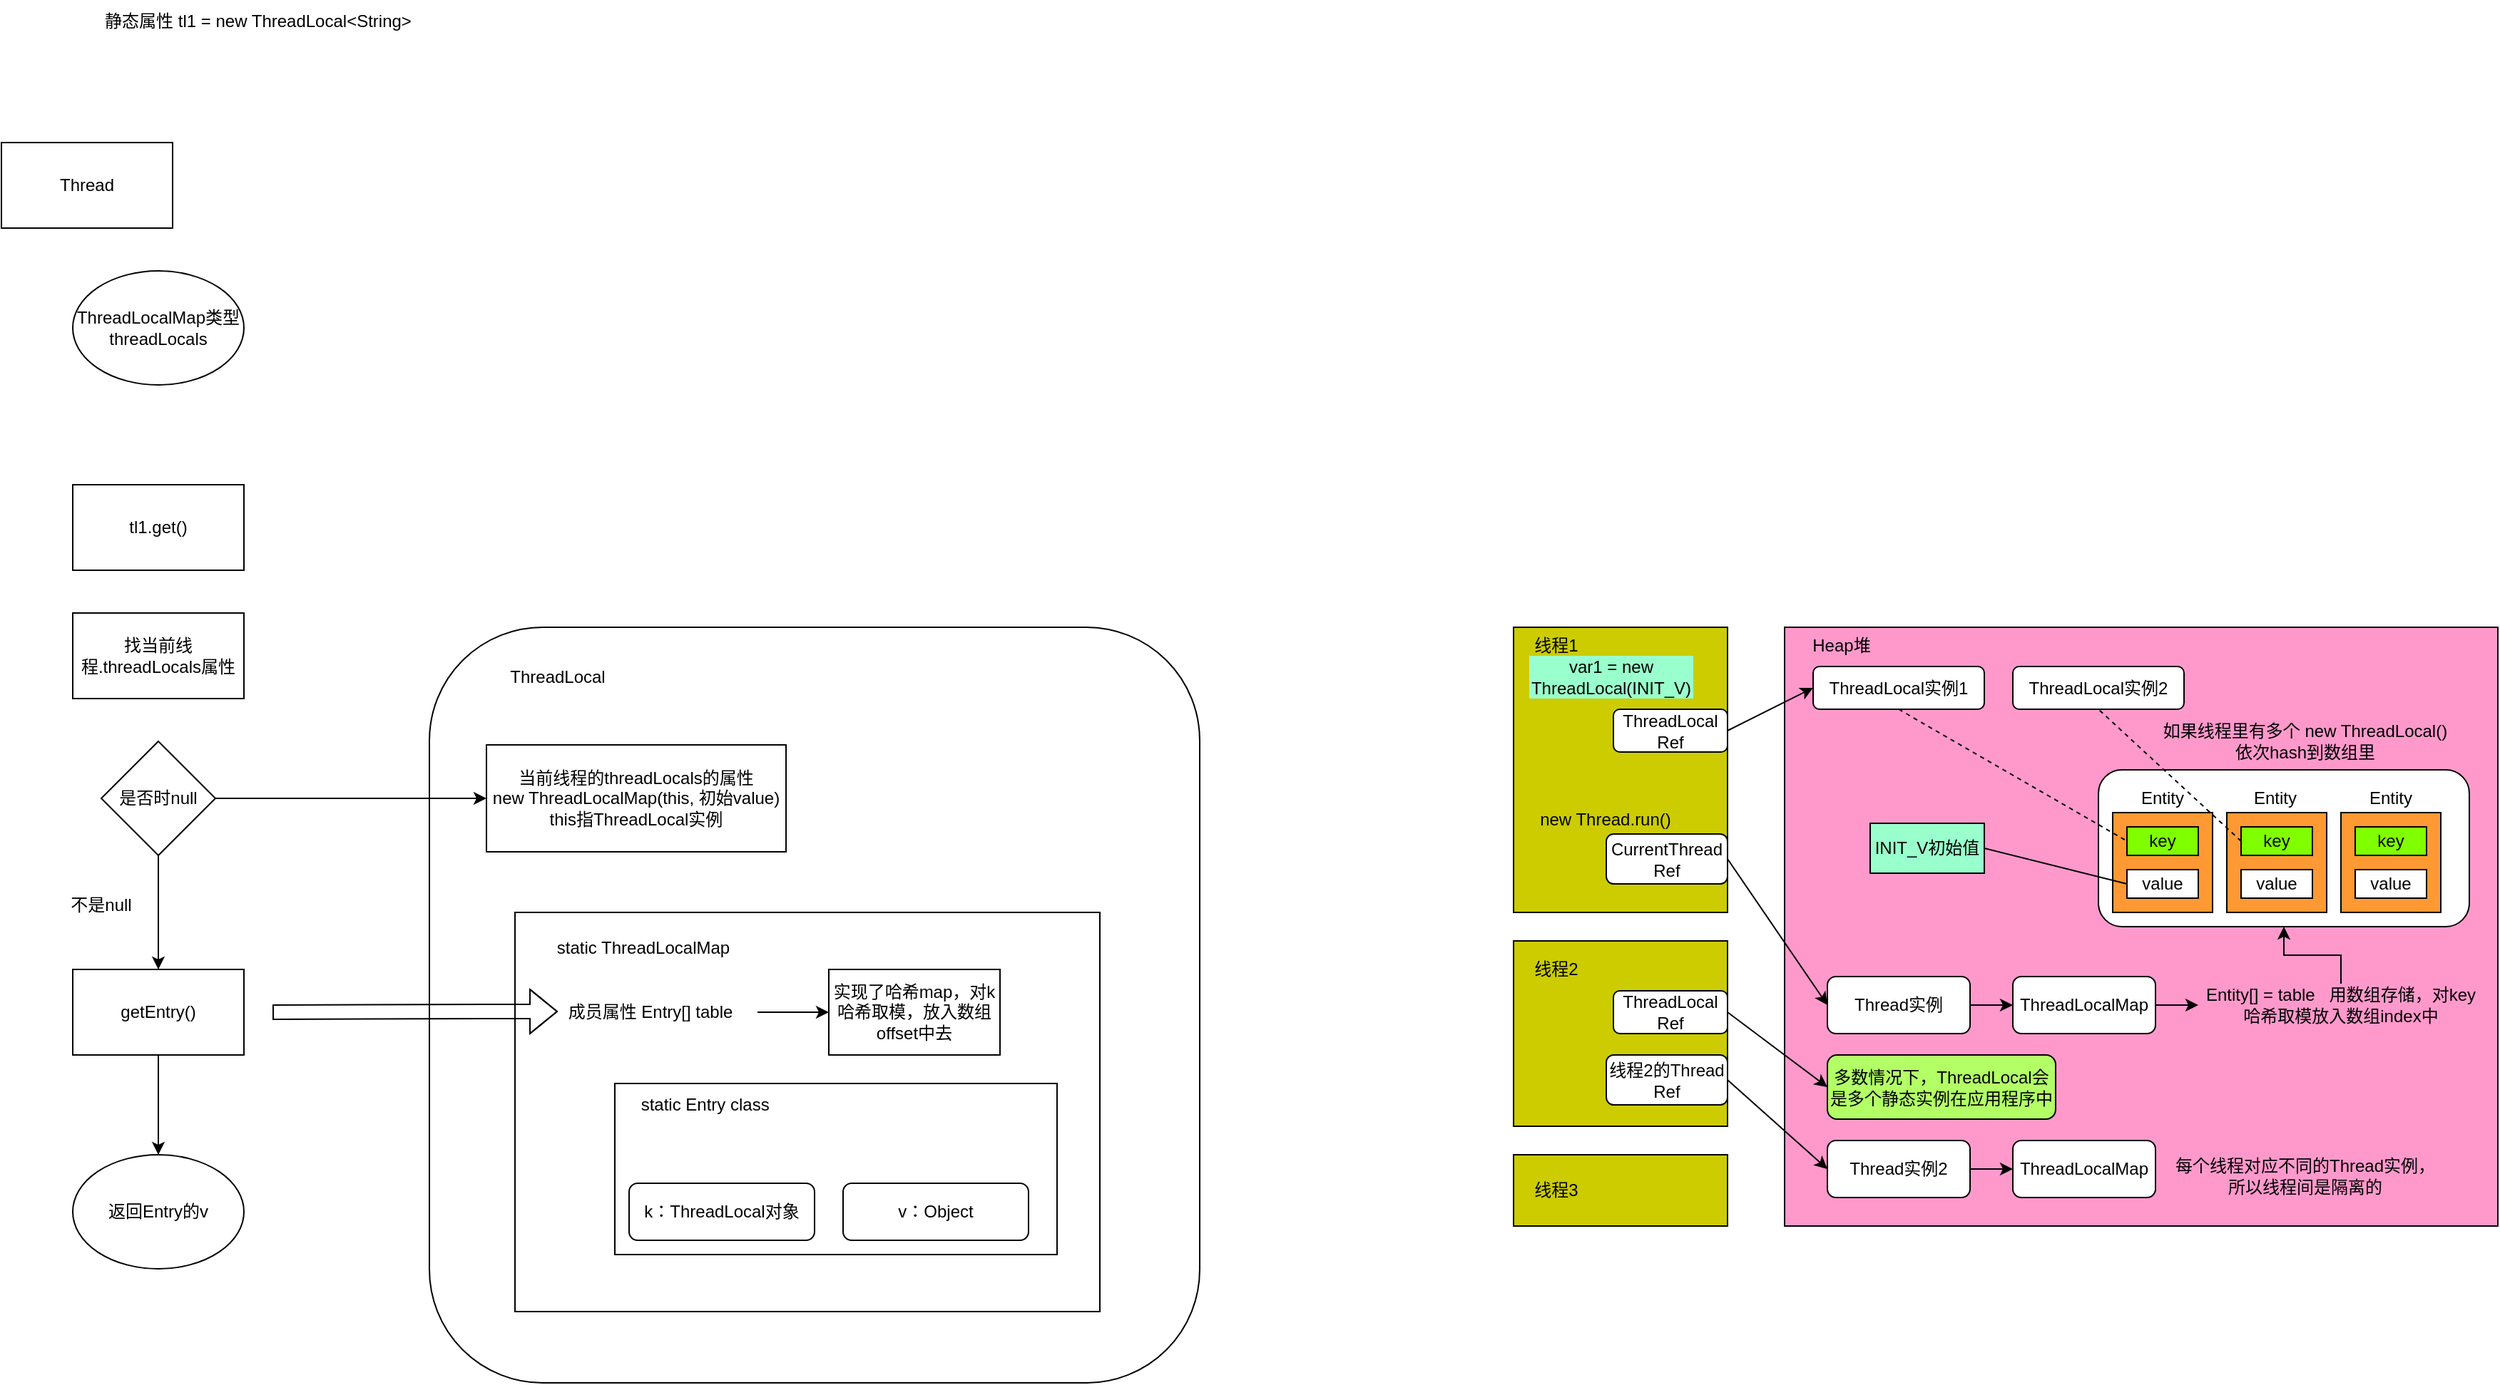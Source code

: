 <mxfile version="24.6.4" type="github">
  <diagram name="第 1 页" id="ozlCW-Ee5-HFpllsYa1k">
    <mxGraphModel dx="1194" dy="562" grid="1" gridSize="10" guides="1" tooltips="1" connect="1" arrows="1" fold="1" page="1" pageScale="1" pageWidth="827" pageHeight="1169" math="0" shadow="0">
      <root>
        <mxCell id="0" />
        <mxCell id="1" parent="0" />
        <mxCell id="L0zeIL_IlN0LuXFVjX9a-34" value="" style="rounded=0;whiteSpace=wrap;html=1;fillColor=#FF99CC;" vertex="1" parent="1">
          <mxGeometry x="1420" y="820" width="500" height="420" as="geometry" />
        </mxCell>
        <mxCell id="L0zeIL_IlN0LuXFVjX9a-5" value="" style="rounded=1;whiteSpace=wrap;html=1;" vertex="1" parent="1">
          <mxGeometry x="470" y="820" width="540" height="530" as="geometry" />
        </mxCell>
        <mxCell id="L0zeIL_IlN0LuXFVjX9a-1" value="Thread" style="rounded=0;whiteSpace=wrap;html=1;" vertex="1" parent="1">
          <mxGeometry x="170" y="480" width="120" height="60" as="geometry" />
        </mxCell>
        <mxCell id="L0zeIL_IlN0LuXFVjX9a-2" value="&lt;div&gt;ThreadLocalMap类型&lt;br&gt;&lt;/div&gt;threadLocals" style="ellipse;whiteSpace=wrap;html=1;" vertex="1" parent="1">
          <mxGeometry x="220" y="570" width="120" height="80" as="geometry" />
        </mxCell>
        <mxCell id="L0zeIL_IlN0LuXFVjX9a-3" value="" style="rounded=0;whiteSpace=wrap;html=1;" vertex="1" parent="1">
          <mxGeometry x="530" y="1020" width="410" height="280" as="geometry" />
        </mxCell>
        <mxCell id="L0zeIL_IlN0LuXFVjX9a-6" value="ThreadLocal" style="text;html=1;align=center;verticalAlign=middle;whiteSpace=wrap;rounded=0;" vertex="1" parent="1">
          <mxGeometry x="530" y="840" width="60" height="30" as="geometry" />
        </mxCell>
        <mxCell id="L0zeIL_IlN0LuXFVjX9a-7" value="静态属性 tl1 = new ThreadLocal&amp;lt;String&amp;gt;" style="text;html=1;align=center;verticalAlign=middle;whiteSpace=wrap;rounded=0;" vertex="1" parent="1">
          <mxGeometry x="230" y="380" width="240" height="30" as="geometry" />
        </mxCell>
        <mxCell id="L0zeIL_IlN0LuXFVjX9a-8" value="tl1.get()" style="rounded=0;whiteSpace=wrap;html=1;" vertex="1" parent="1">
          <mxGeometry x="220" y="720" width="120" height="60" as="geometry" />
        </mxCell>
        <mxCell id="L0zeIL_IlN0LuXFVjX9a-9" value="找当前线程.threadLocals属性" style="rounded=0;whiteSpace=wrap;html=1;" vertex="1" parent="1">
          <mxGeometry x="220" y="810" width="120" height="60" as="geometry" />
        </mxCell>
        <mxCell id="L0zeIL_IlN0LuXFVjX9a-13" style="edgeStyle=orthogonalEdgeStyle;rounded=0;orthogonalLoop=1;jettySize=auto;html=1;entryX=0.5;entryY=0;entryDx=0;entryDy=0;" edge="1" parent="1" source="L0zeIL_IlN0LuXFVjX9a-10" target="L0zeIL_IlN0LuXFVjX9a-12">
          <mxGeometry relative="1" as="geometry" />
        </mxCell>
        <mxCell id="L0zeIL_IlN0LuXFVjX9a-15" value="" style="edgeStyle=orthogonalEdgeStyle;rounded=0;orthogonalLoop=1;jettySize=auto;html=1;" edge="1" parent="1" source="L0zeIL_IlN0LuXFVjX9a-10" target="L0zeIL_IlN0LuXFVjX9a-14">
          <mxGeometry relative="1" as="geometry" />
        </mxCell>
        <mxCell id="L0zeIL_IlN0LuXFVjX9a-10" value="是否时null" style="rhombus;whiteSpace=wrap;html=1;" vertex="1" parent="1">
          <mxGeometry x="240" y="900" width="80" height="80" as="geometry" />
        </mxCell>
        <mxCell id="L0zeIL_IlN0LuXFVjX9a-28" style="edgeStyle=orthogonalEdgeStyle;rounded=0;orthogonalLoop=1;jettySize=auto;html=1;entryX=0.5;entryY=0;entryDx=0;entryDy=0;" edge="1" parent="1" source="L0zeIL_IlN0LuXFVjX9a-12" target="L0zeIL_IlN0LuXFVjX9a-29">
          <mxGeometry relative="1" as="geometry">
            <mxPoint x="280" y="1210" as="targetPoint" />
          </mxGeometry>
        </mxCell>
        <mxCell id="L0zeIL_IlN0LuXFVjX9a-12" value="getEntry()" style="rounded=0;whiteSpace=wrap;html=1;" vertex="1" parent="1">
          <mxGeometry x="220" y="1060" width="120" height="60" as="geometry" />
        </mxCell>
        <mxCell id="L0zeIL_IlN0LuXFVjX9a-14" value="当前线程的threadLocals的属性&lt;div&gt;new ThreadLocalMap(this, 初始value)&lt;/div&gt;&lt;div&gt;this指ThreadLocal实例&lt;/div&gt;" style="whiteSpace=wrap;html=1;" vertex="1" parent="1">
          <mxGeometry x="510" y="902.5" width="210" height="75" as="geometry" />
        </mxCell>
        <mxCell id="L0zeIL_IlN0LuXFVjX9a-16" value="不是null" style="text;html=1;align=center;verticalAlign=middle;whiteSpace=wrap;rounded=0;" vertex="1" parent="1">
          <mxGeometry x="210" y="1000" width="60" height="30" as="geometry" />
        </mxCell>
        <mxCell id="L0zeIL_IlN0LuXFVjX9a-17" value="static ThreadLocalMap" style="text;html=1;align=center;verticalAlign=middle;whiteSpace=wrap;rounded=0;" vertex="1" parent="1">
          <mxGeometry x="540" y="1030" width="160" height="30" as="geometry" />
        </mxCell>
        <mxCell id="L0zeIL_IlN0LuXFVjX9a-18" value="" style="rounded=0;whiteSpace=wrap;html=1;" vertex="1" parent="1">
          <mxGeometry x="600" y="1140" width="310" height="120" as="geometry" />
        </mxCell>
        <mxCell id="L0zeIL_IlN0LuXFVjX9a-25" value="" style="edgeStyle=orthogonalEdgeStyle;rounded=0;orthogonalLoop=1;jettySize=auto;html=1;" edge="1" parent="1" source="L0zeIL_IlN0LuXFVjX9a-19" target="L0zeIL_IlN0LuXFVjX9a-24">
          <mxGeometry relative="1" as="geometry" />
        </mxCell>
        <mxCell id="L0zeIL_IlN0LuXFVjX9a-19" value="成员属性 Entry[] table" style="text;html=1;align=center;verticalAlign=middle;whiteSpace=wrap;rounded=0;" vertex="1" parent="1">
          <mxGeometry x="550" y="1075" width="150" height="30" as="geometry" />
        </mxCell>
        <mxCell id="L0zeIL_IlN0LuXFVjX9a-20" value="static Entry class&amp;nbsp;" style="text;html=1;align=center;verticalAlign=middle;whiteSpace=wrap;rounded=0;" vertex="1" parent="1">
          <mxGeometry x="600" y="1140" width="130" height="30" as="geometry" />
        </mxCell>
        <mxCell id="L0zeIL_IlN0LuXFVjX9a-21" value="k：ThreadLocal对象" style="rounded=1;whiteSpace=wrap;html=1;" vertex="1" parent="1">
          <mxGeometry x="610" y="1210" width="130" height="40" as="geometry" />
        </mxCell>
        <mxCell id="L0zeIL_IlN0LuXFVjX9a-23" value="v：Object" style="rounded=1;whiteSpace=wrap;html=1;" vertex="1" parent="1">
          <mxGeometry x="760" y="1210" width="130" height="40" as="geometry" />
        </mxCell>
        <mxCell id="L0zeIL_IlN0LuXFVjX9a-24" value="实现了哈希map，对k哈希取模，放入数组offset中去" style="whiteSpace=wrap;html=1;" vertex="1" parent="1">
          <mxGeometry x="750" y="1060" width="120" height="60" as="geometry" />
        </mxCell>
        <mxCell id="L0zeIL_IlN0LuXFVjX9a-27" value="" style="shape=flexArrow;endArrow=classic;html=1;rounded=0;" edge="1" parent="1">
          <mxGeometry width="50" height="50" relative="1" as="geometry">
            <mxPoint x="360" y="1090" as="sourcePoint" />
            <mxPoint x="560" y="1089.5" as="targetPoint" />
            <Array as="points">
              <mxPoint x="510" y="1089.5" />
            </Array>
          </mxGeometry>
        </mxCell>
        <mxCell id="L0zeIL_IlN0LuXFVjX9a-29" value="返回Entry的v" style="ellipse;whiteSpace=wrap;html=1;" vertex="1" parent="1">
          <mxGeometry x="220" y="1190" width="120" height="80" as="geometry" />
        </mxCell>
        <mxCell id="L0zeIL_IlN0LuXFVjX9a-30" value="" style="rounded=0;whiteSpace=wrap;html=1;fillColor=#CCCC00;" vertex="1" parent="1">
          <mxGeometry x="1230" y="820" width="150" height="200" as="geometry" />
        </mxCell>
        <mxCell id="L0zeIL_IlN0LuXFVjX9a-40" style="rounded=0;orthogonalLoop=1;jettySize=auto;html=1;entryX=0;entryY=0.5;entryDx=0;entryDy=0;exitX=1;exitY=0.5;exitDx=0;exitDy=0;" edge="1" parent="1" source="L0zeIL_IlN0LuXFVjX9a-31" target="L0zeIL_IlN0LuXFVjX9a-35">
          <mxGeometry relative="1" as="geometry" />
        </mxCell>
        <mxCell id="L0zeIL_IlN0LuXFVjX9a-31" value="ThreadLocal&lt;div&gt;Ref&lt;/div&gt;" style="rounded=1;whiteSpace=wrap;html=1;" vertex="1" parent="1">
          <mxGeometry x="1300" y="877.5" width="80" height="30" as="geometry" />
        </mxCell>
        <mxCell id="L0zeIL_IlN0LuXFVjX9a-64" style="rounded=0;orthogonalLoop=1;jettySize=auto;html=1;entryX=0;entryY=0.5;entryDx=0;entryDy=0;exitX=1;exitY=0.5;exitDx=0;exitDy=0;" edge="1" parent="1" source="L0zeIL_IlN0LuXFVjX9a-32" target="L0zeIL_IlN0LuXFVjX9a-42">
          <mxGeometry relative="1" as="geometry" />
        </mxCell>
        <mxCell id="L0zeIL_IlN0LuXFVjX9a-32" value="CurrentThread&lt;div&gt;Ref&lt;/div&gt;" style="rounded=1;whiteSpace=wrap;html=1;" vertex="1" parent="1">
          <mxGeometry x="1295" y="965" width="85" height="35" as="geometry" />
        </mxCell>
        <mxCell id="L0zeIL_IlN0LuXFVjX9a-35" value="ThreadLocal实例1" style="rounded=1;whiteSpace=wrap;html=1;" vertex="1" parent="1">
          <mxGeometry x="1440" y="847.5" width="120" height="30" as="geometry" />
        </mxCell>
        <mxCell id="L0zeIL_IlN0LuXFVjX9a-36" value="var1 = new ThreadLocal(INIT_V)" style="text;html=1;align=center;verticalAlign=middle;whiteSpace=wrap;rounded=0;fillColor=#99FFCC;" vertex="1" parent="1">
          <mxGeometry x="1241" y="840" width="115" height="30" as="geometry" />
        </mxCell>
        <mxCell id="L0zeIL_IlN0LuXFVjX9a-37" value="new Thread.run()" style="text;html=1;align=center;verticalAlign=middle;whiteSpace=wrap;rounded=0;" vertex="1" parent="1">
          <mxGeometry x="1241" y="940" width="107" height="30" as="geometry" />
        </mxCell>
        <mxCell id="L0zeIL_IlN0LuXFVjX9a-41" value="ThreadLocal实例2" style="rounded=1;whiteSpace=wrap;html=1;" vertex="1" parent="1">
          <mxGeometry x="1580" y="847.5" width="120" height="30" as="geometry" />
        </mxCell>
        <mxCell id="L0zeIL_IlN0LuXFVjX9a-65" style="edgeStyle=orthogonalEdgeStyle;rounded=0;orthogonalLoop=1;jettySize=auto;html=1;entryX=0;entryY=0.5;entryDx=0;entryDy=0;" edge="1" parent="1" source="L0zeIL_IlN0LuXFVjX9a-42" target="L0zeIL_IlN0LuXFVjX9a-43">
          <mxGeometry relative="1" as="geometry" />
        </mxCell>
        <mxCell id="L0zeIL_IlN0LuXFVjX9a-42" value="Thread实例" style="rounded=1;whiteSpace=wrap;html=1;" vertex="1" parent="1">
          <mxGeometry x="1450" y="1065" width="100" height="40" as="geometry" />
        </mxCell>
        <mxCell id="L0zeIL_IlN0LuXFVjX9a-66" style="edgeStyle=orthogonalEdgeStyle;rounded=0;orthogonalLoop=1;jettySize=auto;html=1;entryX=0;entryY=0.5;entryDx=0;entryDy=0;" edge="1" parent="1" source="L0zeIL_IlN0LuXFVjX9a-43" target="L0zeIL_IlN0LuXFVjX9a-58">
          <mxGeometry relative="1" as="geometry" />
        </mxCell>
        <mxCell id="L0zeIL_IlN0LuXFVjX9a-43" value="ThreadLocalMap" style="rounded=1;whiteSpace=wrap;html=1;" vertex="1" parent="1">
          <mxGeometry x="1580" y="1065" width="100" height="40" as="geometry" />
        </mxCell>
        <mxCell id="L0zeIL_IlN0LuXFVjX9a-54" value="" style="rounded=1;whiteSpace=wrap;html=1;" vertex="1" parent="1">
          <mxGeometry x="1640" y="920" width="260" height="110" as="geometry" />
        </mxCell>
        <mxCell id="L0zeIL_IlN0LuXFVjX9a-44" value="" style="rounded=0;whiteSpace=wrap;html=1;fillColor=#FF9933;" vertex="1" parent="1">
          <mxGeometry x="1650" y="950" width="70" height="70" as="geometry" />
        </mxCell>
        <mxCell id="L0zeIL_IlN0LuXFVjX9a-45" value="key" style="rounded=0;whiteSpace=wrap;html=1;fillColor=#80FF00;" vertex="1" parent="1">
          <mxGeometry x="1660" y="960" width="50" height="20" as="geometry" />
        </mxCell>
        <mxCell id="L0zeIL_IlN0LuXFVjX9a-47" value="value" style="rounded=0;whiteSpace=wrap;html=1;" vertex="1" parent="1">
          <mxGeometry x="1660" y="990" width="50" height="20" as="geometry" />
        </mxCell>
        <mxCell id="L0zeIL_IlN0LuXFVjX9a-48" value="" style="rounded=0;whiteSpace=wrap;html=1;fillColor=#FF9933;" vertex="1" parent="1">
          <mxGeometry x="1730" y="950" width="70" height="70" as="geometry" />
        </mxCell>
        <mxCell id="L0zeIL_IlN0LuXFVjX9a-49" value="key" style="rounded=0;whiteSpace=wrap;html=1;fillColor=#80FF00;" vertex="1" parent="1">
          <mxGeometry x="1740" y="960" width="50" height="20" as="geometry" />
        </mxCell>
        <mxCell id="L0zeIL_IlN0LuXFVjX9a-50" value="value" style="rounded=0;whiteSpace=wrap;html=1;" vertex="1" parent="1">
          <mxGeometry x="1740" y="990" width="50" height="20" as="geometry" />
        </mxCell>
        <mxCell id="L0zeIL_IlN0LuXFVjX9a-51" value="" style="rounded=0;whiteSpace=wrap;html=1;fillColor=#FF9933;" vertex="1" parent="1">
          <mxGeometry x="1810" y="950" width="70" height="70" as="geometry" />
        </mxCell>
        <mxCell id="L0zeIL_IlN0LuXFVjX9a-52" value="key" style="rounded=0;whiteSpace=wrap;html=1;fillColor=#80FF00;" vertex="1" parent="1">
          <mxGeometry x="1820" y="960" width="50" height="20" as="geometry" />
        </mxCell>
        <mxCell id="L0zeIL_IlN0LuXFVjX9a-53" value="value" style="rounded=0;whiteSpace=wrap;html=1;" vertex="1" parent="1">
          <mxGeometry x="1820" y="990" width="50" height="20" as="geometry" />
        </mxCell>
        <mxCell id="L0zeIL_IlN0LuXFVjX9a-55" value="Entity" style="text;html=1;align=center;verticalAlign=middle;whiteSpace=wrap;rounded=0;" vertex="1" parent="1">
          <mxGeometry x="1655" y="925" width="60" height="30" as="geometry" />
        </mxCell>
        <mxCell id="L0zeIL_IlN0LuXFVjX9a-56" value="Entity" style="text;html=1;align=center;verticalAlign=middle;whiteSpace=wrap;rounded=0;" vertex="1" parent="1">
          <mxGeometry x="1734" y="925" width="60" height="30" as="geometry" />
        </mxCell>
        <mxCell id="L0zeIL_IlN0LuXFVjX9a-57" value="Entity" style="text;html=1;align=center;verticalAlign=middle;whiteSpace=wrap;rounded=0;" vertex="1" parent="1">
          <mxGeometry x="1815" y="925" width="60" height="30" as="geometry" />
        </mxCell>
        <mxCell id="L0zeIL_IlN0LuXFVjX9a-67" style="edgeStyle=orthogonalEdgeStyle;rounded=0;orthogonalLoop=1;jettySize=auto;html=1;entryX=0.5;entryY=1;entryDx=0;entryDy=0;" edge="1" parent="1" source="L0zeIL_IlN0LuXFVjX9a-58" target="L0zeIL_IlN0LuXFVjX9a-54">
          <mxGeometry relative="1" as="geometry" />
        </mxCell>
        <mxCell id="L0zeIL_IlN0LuXFVjX9a-58" value="Entity[] = table&amp;nbsp; &amp;nbsp;用数组存储，对key哈希取模放入数组index中" style="text;html=1;align=center;verticalAlign=middle;whiteSpace=wrap;rounded=0;" vertex="1" parent="1">
          <mxGeometry x="1710" y="1070" width="200" height="30" as="geometry" />
        </mxCell>
        <mxCell id="L0zeIL_IlN0LuXFVjX9a-61" value="" style="endArrow=none;dashed=1;html=1;rounded=0;entryX=0;entryY=0.5;entryDx=0;entryDy=0;exitX=0.5;exitY=1;exitDx=0;exitDy=0;" edge="1" parent="1" source="L0zeIL_IlN0LuXFVjX9a-35" target="L0zeIL_IlN0LuXFVjX9a-45">
          <mxGeometry width="50" height="50" relative="1" as="geometry">
            <mxPoint x="1530" y="975" as="sourcePoint" />
            <mxPoint x="1580" y="925" as="targetPoint" />
          </mxGeometry>
        </mxCell>
        <mxCell id="L0zeIL_IlN0LuXFVjX9a-62" value="" style="endArrow=none;dashed=1;html=1;rounded=0;entryX=0.5;entryY=1;entryDx=0;entryDy=0;exitX=0;exitY=0.5;exitDx=0;exitDy=0;" edge="1" parent="1" source="L0zeIL_IlN0LuXFVjX9a-49" target="L0zeIL_IlN0LuXFVjX9a-41">
          <mxGeometry width="50" height="50" relative="1" as="geometry">
            <mxPoint x="1790" y="900" as="sourcePoint" />
            <mxPoint x="1840" y="850" as="targetPoint" />
          </mxGeometry>
        </mxCell>
        <mxCell id="L0zeIL_IlN0LuXFVjX9a-63" value="如果线程里有多个 new ThreadLocal() 依次hash到数组里" style="text;html=1;align=center;verticalAlign=middle;whiteSpace=wrap;rounded=0;" vertex="1" parent="1">
          <mxGeometry x="1680" y="885" width="210" height="30" as="geometry" />
        </mxCell>
        <mxCell id="L0zeIL_IlN0LuXFVjX9a-68" value="INIT_V初始值" style="rounded=0;whiteSpace=wrap;html=1;fillColor=#99FFCC;" vertex="1" parent="1">
          <mxGeometry x="1480" y="957.5" width="80" height="35" as="geometry" />
        </mxCell>
        <mxCell id="L0zeIL_IlN0LuXFVjX9a-69" value="" style="endArrow=none;html=1;rounded=0;entryX=0;entryY=0.5;entryDx=0;entryDy=0;exitX=1;exitY=0.5;exitDx=0;exitDy=0;" edge="1" parent="1" source="L0zeIL_IlN0LuXFVjX9a-68" target="L0zeIL_IlN0LuXFVjX9a-47">
          <mxGeometry width="50" height="50" relative="1" as="geometry">
            <mxPoint x="1550" y="1050" as="sourcePoint" />
            <mxPoint x="1600" y="1000" as="targetPoint" />
          </mxGeometry>
        </mxCell>
        <mxCell id="L0zeIL_IlN0LuXFVjX9a-72" value="多数情况下，ThreadLocal会是多个静态实例在应用程序中" style="rounded=1;whiteSpace=wrap;html=1;fillColor=#B3FF66;" vertex="1" parent="1">
          <mxGeometry x="1450" y="1120" width="160" height="45" as="geometry" />
        </mxCell>
        <mxCell id="L0zeIL_IlN0LuXFVjX9a-73" value="Heap堆" style="text;html=1;align=center;verticalAlign=middle;whiteSpace=wrap;rounded=0;" vertex="1" parent="1">
          <mxGeometry x="1430" y="817.5" width="60" height="30" as="geometry" />
        </mxCell>
        <mxCell id="L0zeIL_IlN0LuXFVjX9a-74" value="" style="rounded=0;whiteSpace=wrap;html=1;fillColor=#CCCC00;" vertex="1" parent="1">
          <mxGeometry x="1230" y="1040" width="150" height="130" as="geometry" />
        </mxCell>
        <mxCell id="L0zeIL_IlN0LuXFVjX9a-75" value="线程1" style="text;html=1;align=center;verticalAlign=middle;whiteSpace=wrap;rounded=0;" vertex="1" parent="1">
          <mxGeometry x="1230" y="818" width="60" height="30" as="geometry" />
        </mxCell>
        <mxCell id="L0zeIL_IlN0LuXFVjX9a-76" value="线程2" style="text;html=1;align=center;verticalAlign=middle;whiteSpace=wrap;rounded=0;" vertex="1" parent="1">
          <mxGeometry x="1230" y="1045" width="60" height="30" as="geometry" />
        </mxCell>
        <mxCell id="L0zeIL_IlN0LuXFVjX9a-78" style="rounded=0;orthogonalLoop=1;jettySize=auto;html=1;entryX=0;entryY=0.5;entryDx=0;entryDy=0;exitX=1;exitY=0.5;exitDx=0;exitDy=0;" edge="1" parent="1" source="L0zeIL_IlN0LuXFVjX9a-77" target="L0zeIL_IlN0LuXFVjX9a-72">
          <mxGeometry relative="1" as="geometry" />
        </mxCell>
        <mxCell id="L0zeIL_IlN0LuXFVjX9a-77" value="ThreadLocal&lt;div&gt;Ref&lt;/div&gt;" style="rounded=1;whiteSpace=wrap;html=1;" vertex="1" parent="1">
          <mxGeometry x="1300" y="1075" width="80" height="30" as="geometry" />
        </mxCell>
        <mxCell id="L0zeIL_IlN0LuXFVjX9a-82" style="rounded=0;orthogonalLoop=1;jettySize=auto;html=1;entryX=0;entryY=0.5;entryDx=0;entryDy=0;exitX=1;exitY=0.5;exitDx=0;exitDy=0;" edge="1" parent="1" source="L0zeIL_IlN0LuXFVjX9a-79" target="L0zeIL_IlN0LuXFVjX9a-80">
          <mxGeometry relative="1" as="geometry" />
        </mxCell>
        <mxCell id="L0zeIL_IlN0LuXFVjX9a-79" value="线程2的Thread&lt;div&gt;Ref&lt;/div&gt;" style="rounded=1;whiteSpace=wrap;html=1;" vertex="1" parent="1">
          <mxGeometry x="1295" y="1120" width="85" height="35" as="geometry" />
        </mxCell>
        <mxCell id="L0zeIL_IlN0LuXFVjX9a-83" style="edgeStyle=orthogonalEdgeStyle;rounded=0;orthogonalLoop=1;jettySize=auto;html=1;entryX=0;entryY=0.5;entryDx=0;entryDy=0;" edge="1" parent="1" source="L0zeIL_IlN0LuXFVjX9a-80" target="L0zeIL_IlN0LuXFVjX9a-81">
          <mxGeometry relative="1" as="geometry" />
        </mxCell>
        <mxCell id="L0zeIL_IlN0LuXFVjX9a-80" value="Thread实例2" style="rounded=1;whiteSpace=wrap;html=1;" vertex="1" parent="1">
          <mxGeometry x="1450" y="1180" width="100" height="40" as="geometry" />
        </mxCell>
        <mxCell id="L0zeIL_IlN0LuXFVjX9a-81" value="ThreadLocalMap" style="rounded=1;whiteSpace=wrap;html=1;" vertex="1" parent="1">
          <mxGeometry x="1580" y="1180" width="100" height="40" as="geometry" />
        </mxCell>
        <mxCell id="L0zeIL_IlN0LuXFVjX9a-84" value="每个线程对应不同的Thread实例，所以线程间是隔离的" style="text;html=1;align=center;verticalAlign=middle;whiteSpace=wrap;rounded=0;" vertex="1" parent="1">
          <mxGeometry x="1690" y="1190" width="190" height="30" as="geometry" />
        </mxCell>
        <mxCell id="L0zeIL_IlN0LuXFVjX9a-85" value="" style="rounded=0;whiteSpace=wrap;html=1;fillColor=#CCCC00;" vertex="1" parent="1">
          <mxGeometry x="1230" y="1190" width="150" height="50" as="geometry" />
        </mxCell>
        <mxCell id="L0zeIL_IlN0LuXFVjX9a-86" value="线程3" style="text;html=1;align=center;verticalAlign=middle;whiteSpace=wrap;rounded=0;" vertex="1" parent="1">
          <mxGeometry x="1230" y="1200" width="60" height="30" as="geometry" />
        </mxCell>
      </root>
    </mxGraphModel>
  </diagram>
</mxfile>
